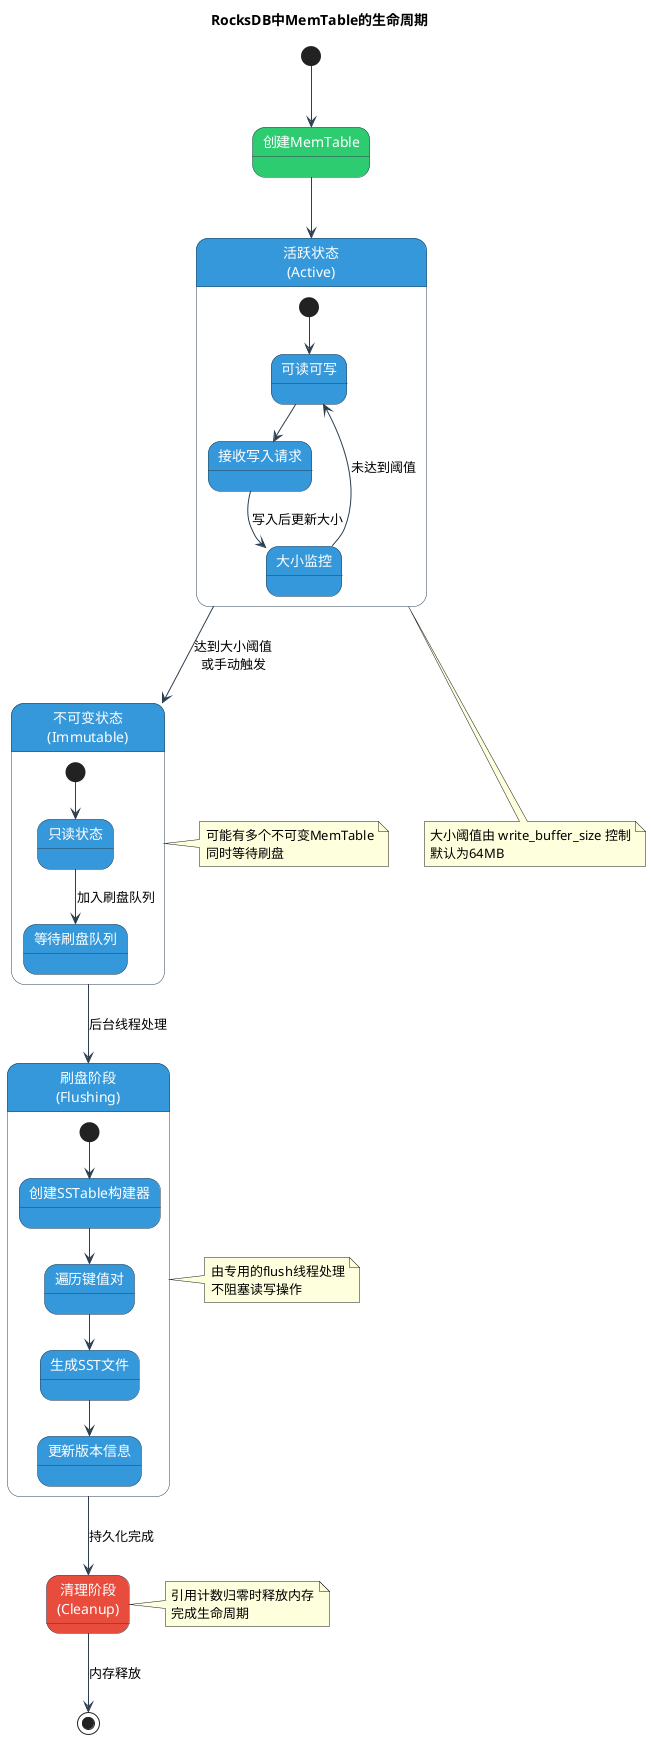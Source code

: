 @startuml MemTable生命周期

skinparam {
  ArrowColor #2C3E50
  BorderColor #2C3E50
  BackgroundColor white
  StateBackgroundColor #3498DB
  StateBorderColor #2C3E50
  StateFontColor white
  StateStartColor #2ECC71
  StateEndColor #E74C3C
}

title RocksDB中MemTable的生命周期

state "创建MemTable" as Create #2ECC71
state "活跃状态\n(Active)" as Active {
  state "可读可写" as Mutable
  state "接收写入请求" as ReceiveWrites
  state "大小监控" as SizeMonitor
  
  [*] --> Mutable
  Mutable --> ReceiveWrites
  ReceiveWrites --> SizeMonitor : 写入后更新大小
  SizeMonitor --> Mutable : 未达到阈值
}

state "不可变状态\n(Immutable)" as Immutable {
  state "只读状态" as ReadOnly
  state "等待刷盘队列" as WaitingQueue

  [*] --> ReadOnly
  ReadOnly --> WaitingQueue : 加入刷盘队列
}

state "刷盘阶段\n(Flushing)" as Flushing {
  state "创建SSTable构建器" as CreateBuilder
  state "遍历键值对" as Iterator
  state "生成SST文件" as GenerateSST
  state "更新版本信息" as UpdateVersion
  
  [*] --> CreateBuilder
  CreateBuilder --> Iterator
  Iterator --> GenerateSST
  GenerateSST --> UpdateVersion
}

state "清理阶段\n(Cleanup)" as Cleanup #E74C3C

[*] --> Create
Create --> Active

Active --> Immutable : 达到大小阈值\n或手动触发
Immutable --> Flushing : 后台线程处理
Flushing --> Cleanup : 持久化完成
Cleanup --> [*] : 内存释放

note bottom of Active
  大小阈值由 write_buffer_size 控制
  默认为64MB
end note

note right of Immutable
  可能有多个不可变MemTable
  同时等待刷盘
end note

note right of Flushing
  由专用的flush线程处理
  不阻塞读写操作
end note

note right of Cleanup
  引用计数归零时释放内存
  完成生命周期
end note

@enduml 